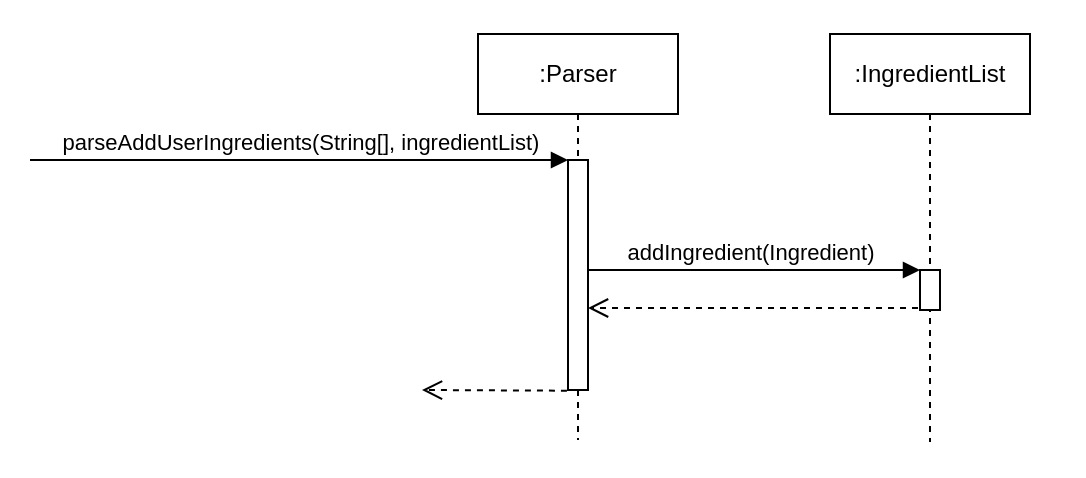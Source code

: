 <mxfile version="20.8.10" type="device"><diagram name="Page-1" id="gj5i86OtNXr-Nn9sOKUm"><mxGraphModel dx="863" dy="512" grid="0" gridSize="10" guides="1" tooltips="1" connect="1" arrows="1" fold="1" page="1" pageScale="1" pageWidth="850" pageHeight="1100" math="0" shadow="0"><root><mxCell id="0"/><mxCell id="1" parent="0"/><mxCell id="NHqfhSn5Nc1wD_8IaaWN-1" value="" style="rounded=0;whiteSpace=wrap;html=1;strokeColor=none;" vertex="1" parent="1"><mxGeometry x="39" y="48" width="542" height="238" as="geometry"/></mxCell><mxCell id="aIKqeChJBRB_XeC6FbuL-17" value="" style="html=1;verticalAlign=bottom;endArrow=open;dashed=1;endSize=8;exitX=0;exitY=0.95;rounded=0;" parent="1" edge="1"><mxGeometry x="0.005" relative="1" as="geometry"><mxPoint x="333.024" y="202" as="targetPoint"/><mxPoint x="504" y="202" as="sourcePoint"/><mxPoint as="offset"/></mxGeometry></mxCell><mxCell id="aIKqeChJBRB_XeC6FbuL-16" value="addIngredient(Ingredient)" style="html=1;verticalAlign=bottom;endArrow=block;entryX=0;entryY=0;rounded=0;" parent="1" source="aIKqeChJBRB_XeC6FbuL-3" target="aIKqeChJBRB_XeC6FbuL-15" edge="1"><mxGeometry relative="1" as="geometry"><mxPoint x="430" y="183" as="sourcePoint"/></mxGeometry></mxCell><mxCell id="aIKqeChJBRB_XeC6FbuL-3" value=":Parser" style="shape=umlLifeline;perimeter=lifelinePerimeter;whiteSpace=wrap;html=1;container=1;collapsible=0;recursiveResize=0;outlineConnect=0;" parent="1" vertex="1"><mxGeometry x="278" y="65" width="100" height="203" as="geometry"/></mxCell><mxCell id="aIKqeChJBRB_XeC6FbuL-4" value="" style="html=1;points=[];perimeter=orthogonalPerimeter;" parent="aIKqeChJBRB_XeC6FbuL-3" vertex="1"><mxGeometry x="45" y="63" width="10" height="115" as="geometry"/></mxCell><mxCell id="aIKqeChJBRB_XeC6FbuL-5" value="parseAddUserIngredients(String[], ingredientList)" style="html=1;verticalAlign=bottom;endArrow=block;entryX=0;entryY=0;rounded=0;" parent="aIKqeChJBRB_XeC6FbuL-3" target="aIKqeChJBRB_XeC6FbuL-4" edge="1"><mxGeometry relative="1" as="geometry"><mxPoint x="-224" y="63" as="sourcePoint"/></mxGeometry></mxCell><mxCell id="aIKqeChJBRB_XeC6FbuL-6" value="" style="html=1;verticalAlign=bottom;endArrow=open;dashed=1;endSize=8;exitX=-0.053;exitY=1.003;rounded=0;exitDx=0;exitDy=0;exitPerimeter=0;" parent="aIKqeChJBRB_XeC6FbuL-3" source="aIKqeChJBRB_XeC6FbuL-4" edge="1"><mxGeometry x="-0.009" y="-7" relative="1" as="geometry"><mxPoint x="-28" y="178" as="targetPoint"/><mxPoint as="offset"/></mxGeometry></mxCell><mxCell id="aIKqeChJBRB_XeC6FbuL-11" value=":IngredientList" style="shape=umlLifeline;perimeter=lifelinePerimeter;whiteSpace=wrap;html=1;container=1;collapsible=0;recursiveResize=0;outlineConnect=0;" parent="1" vertex="1"><mxGeometry x="454" y="65" width="100" height="204" as="geometry"/></mxCell><mxCell id="aIKqeChJBRB_XeC6FbuL-15" value="" style="html=1;points=[];perimeter=orthogonalPerimeter;fillColor=default;" parent="aIKqeChJBRB_XeC6FbuL-11" vertex="1"><mxGeometry x="45" y="118" width="10" height="20" as="geometry"/></mxCell></root></mxGraphModel></diagram></mxfile>